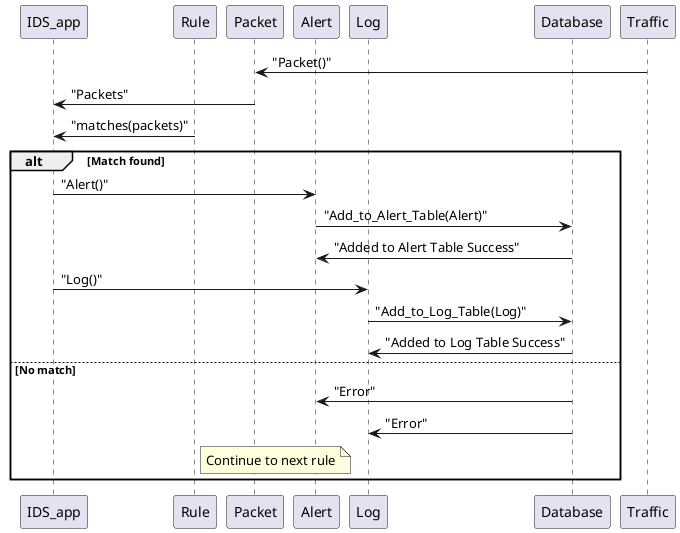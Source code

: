 @startuml sequence_diagram

participant IDS_app 
participant Rule
participant Packet
participant Alert
participant Log
participant Database
participant Traffic

Traffic -> Packet: "Packet()"
Packet -> IDS_app: "Packets"
Rule -> IDS_app: "matches(packets)"

alt Match found
    IDS_app -> Alert: "Alert()"
    Alert -> Database: "Add_to_Alert_Table(Alert)"
    Database -> Alert: "Added to Alert Table Success"
    IDS_app -> Log: "Log()"
    Log -> Database: "Add_to_Log_Table(Log)"
    Database -> Log: "Added to Log Table Success"

else No match
    Database -> Alert: "Error"
    Database -> Log: "Error"
    note right of Rule: Continue to next rule
end

@enduml
